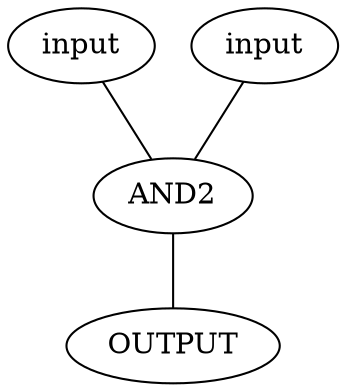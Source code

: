 graph testand2 {
    A [label="input"];
    B [label="input"];
    GATE [label="AND2"];
    O [label="OUTPUT"];
    A--GATE--O;
    B--GATE;
}